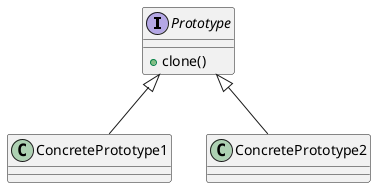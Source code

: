 @startuml

interface Prototype

Prototype <|-- ConcretePrototype1
Prototype <|-- ConcretePrototype2

interface Prototype {
+clone()
}

@enduml
